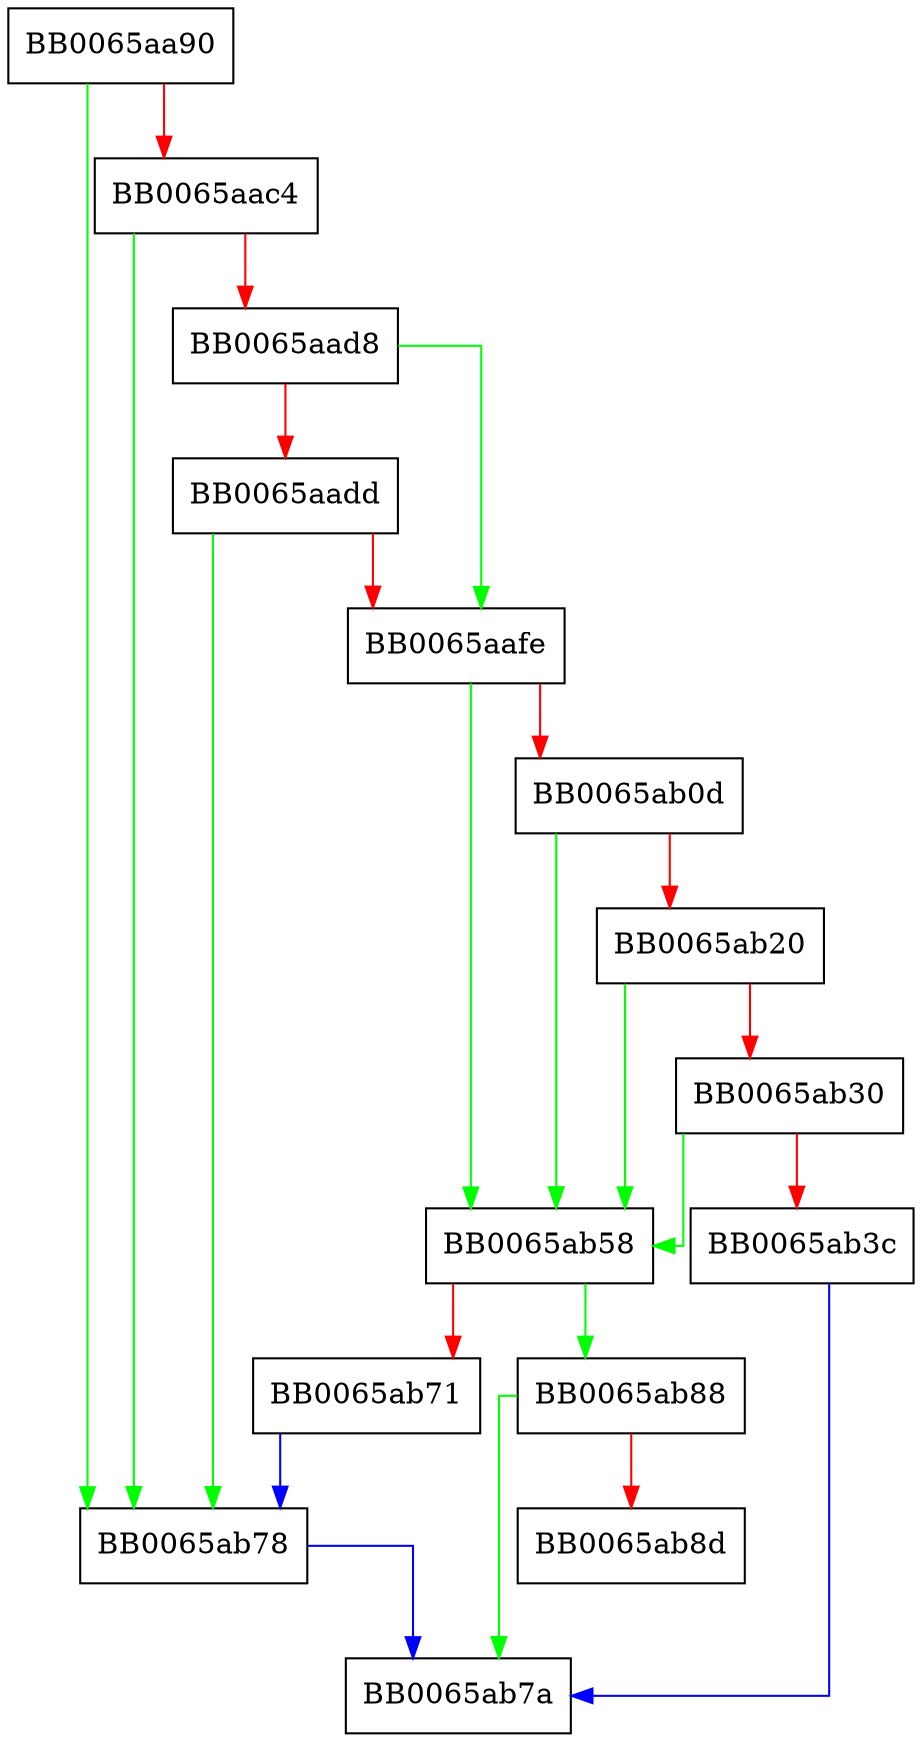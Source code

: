 digraph X509_signature_print {
  node [shape="box"];
  graph [splines=ortho];
  BB0065aa90 -> BB0065ab78 [color="green"];
  BB0065aa90 -> BB0065aac4 [color="red"];
  BB0065aac4 -> BB0065ab78 [color="green"];
  BB0065aac4 -> BB0065aad8 [color="red"];
  BB0065aad8 -> BB0065aafe [color="green"];
  BB0065aad8 -> BB0065aadd [color="red"];
  BB0065aadd -> BB0065ab78 [color="green"];
  BB0065aadd -> BB0065aafe [color="red"];
  BB0065aafe -> BB0065ab58 [color="green"];
  BB0065aafe -> BB0065ab0d [color="red"];
  BB0065ab0d -> BB0065ab58 [color="green"];
  BB0065ab0d -> BB0065ab20 [color="red"];
  BB0065ab20 -> BB0065ab58 [color="green"];
  BB0065ab20 -> BB0065ab30 [color="red"];
  BB0065ab30 -> BB0065ab58 [color="green"];
  BB0065ab30 -> BB0065ab3c [color="red"];
  BB0065ab3c -> BB0065ab7a [color="blue"];
  BB0065ab58 -> BB0065ab88 [color="green"];
  BB0065ab58 -> BB0065ab71 [color="red"];
  BB0065ab71 -> BB0065ab78 [color="blue"];
  BB0065ab78 -> BB0065ab7a [color="blue"];
  BB0065ab88 -> BB0065ab7a [color="green"];
  BB0065ab88 -> BB0065ab8d [color="red"];
}